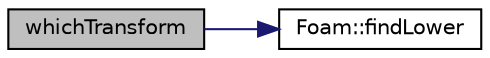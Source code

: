 digraph "whichTransform"
{
  bgcolor="transparent";
  edge [fontname="Helvetica",fontsize="10",labelfontname="Helvetica",labelfontsize="10"];
  node [fontname="Helvetica",fontsize="10",shape=record];
  rankdir="LR";
  Node286 [label="whichTransform",height=0.2,width=0.4,color="black", fillcolor="grey75", style="filled", fontcolor="black"];
  Node286 -> Node287 [color="midnightblue",fontsize="10",style="solid",fontname="Helvetica"];
  Node287 [label="Foam::findLower",height=0.2,width=0.4,color="black",URL="$a21851.html#a3e7bb0d50f5b31a0dbbf2a6db45a23d9",tooltip="Find last element < given value in sorted list and return index,. "];
}
